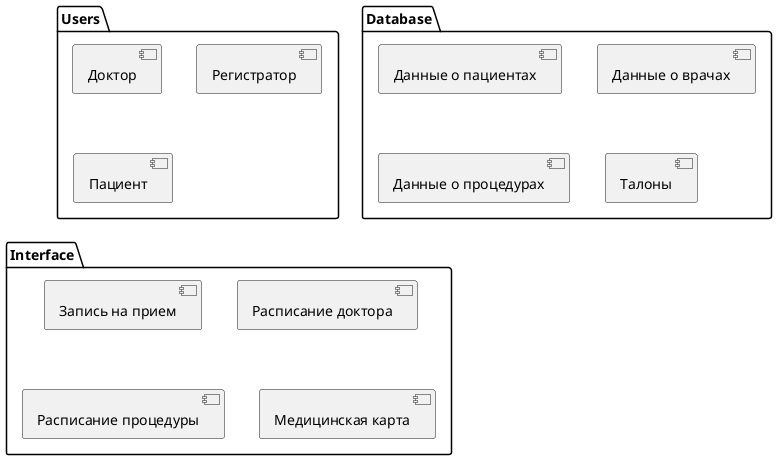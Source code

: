 ﻿@startuml
package "Users" {
    [Доктор]
    [Регистратор]
    [Пациент]
    
}


package "Database" {
    [Данные о пациентах]
    [Данные о врачах]
    [Данные о процедурах]
    [Талоны]
}

package "Interface" {
    [Запись на прием]
    [Расписание доктора]
    [Расписание процедуры]
    [Медицинская карта]
    
}

@enduml


